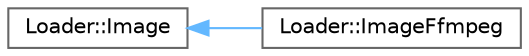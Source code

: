 digraph "Graphical Class Hierarchy"
{
 // LATEX_PDF_SIZE
  bgcolor="transparent";
  edge [fontname=Helvetica,fontsize=10,labelfontname=Helvetica,labelfontsize=10];
  node [fontname=Helvetica,fontsize=10,shape=box,height=0.2,width=0.4];
  rankdir="LR";
  Node0 [id="Node000000",label="Loader::Image",height=0.2,width=0.4,color="grey40", fillcolor="white", style="filled",URL="$classLoader_1_1Image.html",tooltip=" "];
  Node0 -> Node1 [id="edge2_Node000000_Node000001",dir="back",color="steelblue1",style="solid",tooltip=" "];
  Node1 [id="Node000001",label="Loader::ImageFfmpeg",height=0.2,width=0.4,color="grey40", fillcolor="white", style="filled",URL="$classLoader_1_1ImageFfmpeg.html",tooltip=" "];
}

